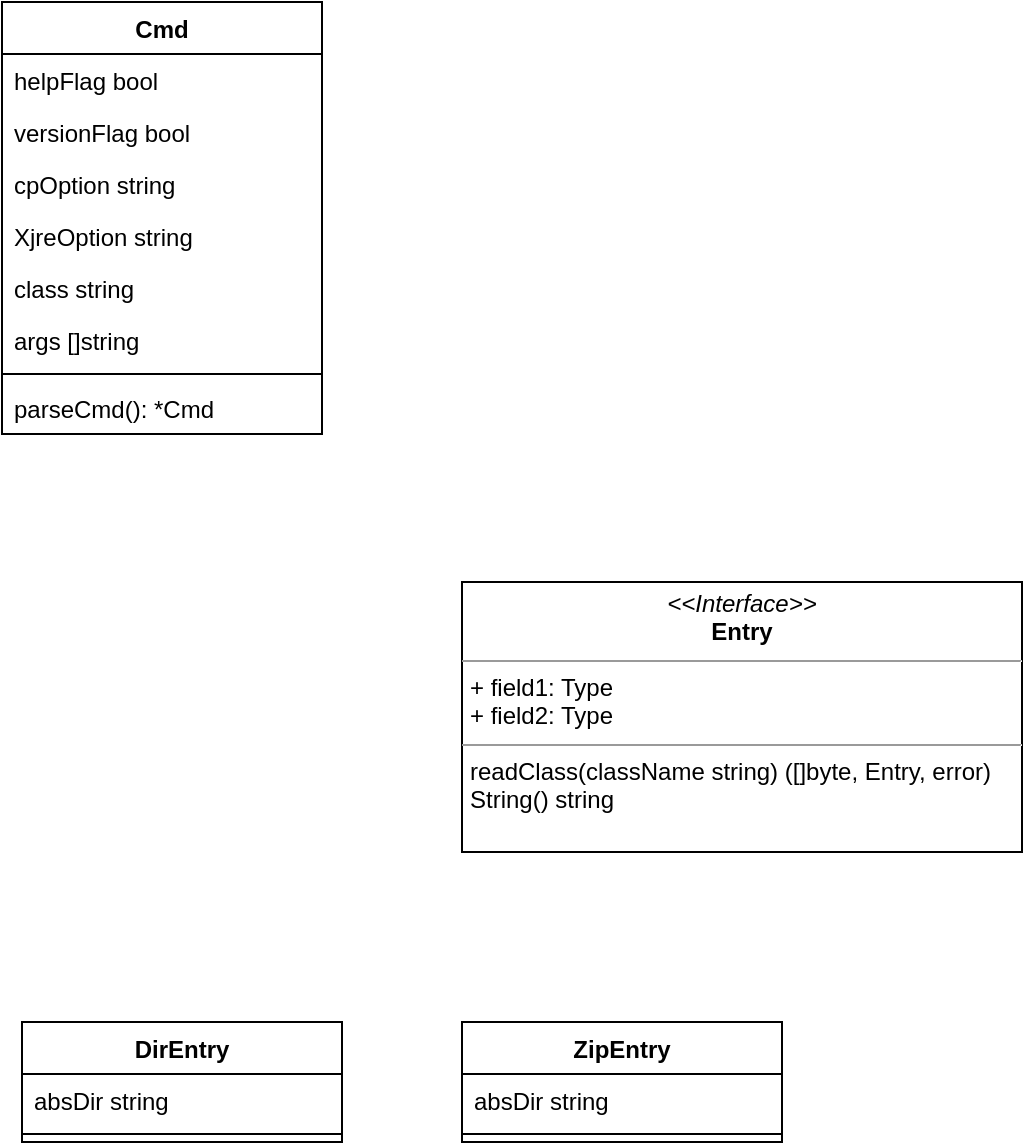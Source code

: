 <mxfile version="13.1.14" type="github"><diagram id="C5RBs43oDa-KdzZeNtuy" name="2"><mxGraphModel dx="967" dy="622" grid="1" gridSize="10" guides="1" tooltips="1" connect="1" arrows="1" fold="1" page="1" pageScale="1" pageWidth="827" pageHeight="1169" math="0" shadow="0"><root><mxCell id="WIyWlLk6GJQsqaUBKTNV-0"/><mxCell id="WIyWlLk6GJQsqaUBKTNV-1" parent="WIyWlLk6GJQsqaUBKTNV-0"/><mxCell id="6EDRN7-jurw1avGRGalo-19" value="&lt;p style=&quot;margin: 0px ; margin-top: 4px ; text-align: center&quot;&gt;&lt;i&gt;&amp;lt;&amp;lt;Interface&amp;gt;&amp;gt;&lt;/i&gt;&lt;br&gt;&lt;b&gt;Entry&lt;/b&gt;&lt;/p&gt;&lt;hr size=&quot;1&quot;&gt;&lt;p style=&quot;margin: 0px ; margin-left: 4px&quot;&gt;+ field1: Type&lt;br&gt;+ field2: Type&lt;/p&gt;&lt;hr size=&quot;1&quot;&gt;&lt;p style=&quot;margin: 0px ; margin-left: 4px&quot;&gt;readClass(className string) ([]byte, Entry, error)&lt;/p&gt;&lt;p style=&quot;margin: 0px ; margin-left: 4px&quot;&gt;String() string&lt;/p&gt;" style="verticalAlign=top;align=left;overflow=fill;fontSize=12;fontFamily=Helvetica;html=1;" vertex="1" parent="WIyWlLk6GJQsqaUBKTNV-1"><mxGeometry x="310" y="620" width="280" height="135" as="geometry"/></mxCell><mxCell id="6EDRN7-jurw1avGRGalo-10" value="Cmd" style="swimlane;fontStyle=1;align=center;verticalAlign=top;childLayout=stackLayout;horizontal=1;startSize=26;horizontalStack=0;resizeParent=1;resizeParentMax=0;resizeLast=0;collapsible=1;marginBottom=0;" vertex="1" parent="WIyWlLk6GJQsqaUBKTNV-1"><mxGeometry x="80" y="330" width="160" height="216" as="geometry"/></mxCell><mxCell id="6EDRN7-jurw1avGRGalo-11" value="helpFlag bool" style="text;strokeColor=none;fillColor=none;align=left;verticalAlign=top;spacingLeft=4;spacingRight=4;overflow=hidden;rotatable=0;points=[[0,0.5],[1,0.5]];portConstraint=eastwest;" vertex="1" parent="6EDRN7-jurw1avGRGalo-10"><mxGeometry y="26" width="160" height="26" as="geometry"/></mxCell><mxCell id="6EDRN7-jurw1avGRGalo-15" value="versionFlag bool" style="text;strokeColor=none;fillColor=none;align=left;verticalAlign=top;spacingLeft=4;spacingRight=4;overflow=hidden;rotatable=0;points=[[0,0.5],[1,0.5]];portConstraint=eastwest;" vertex="1" parent="6EDRN7-jurw1avGRGalo-10"><mxGeometry y="52" width="160" height="26" as="geometry"/></mxCell><mxCell id="6EDRN7-jurw1avGRGalo-16" value="cpOption string" style="text;strokeColor=none;fillColor=none;align=left;verticalAlign=top;spacingLeft=4;spacingRight=4;overflow=hidden;rotatable=0;points=[[0,0.5],[1,0.5]];portConstraint=eastwest;" vertex="1" parent="6EDRN7-jurw1avGRGalo-10"><mxGeometry y="78" width="160" height="26" as="geometry"/></mxCell><mxCell id="6EDRN7-jurw1avGRGalo-14" value="XjreOption string" style="text;strokeColor=none;fillColor=none;align=left;verticalAlign=top;spacingLeft=4;spacingRight=4;overflow=hidden;rotatable=0;points=[[0,0.5],[1,0.5]];portConstraint=eastwest;" vertex="1" parent="6EDRN7-jurw1avGRGalo-10"><mxGeometry y="104" width="160" height="26" as="geometry"/></mxCell><mxCell id="6EDRN7-jurw1avGRGalo-17" value="class string" style="text;strokeColor=none;fillColor=none;align=left;verticalAlign=top;spacingLeft=4;spacingRight=4;overflow=hidden;rotatable=0;points=[[0,0.5],[1,0.5]];portConstraint=eastwest;" vertex="1" parent="6EDRN7-jurw1avGRGalo-10"><mxGeometry y="130" width="160" height="26" as="geometry"/></mxCell><mxCell id="6EDRN7-jurw1avGRGalo-18" value="args []string" style="text;strokeColor=none;fillColor=none;align=left;verticalAlign=top;spacingLeft=4;spacingRight=4;overflow=hidden;rotatable=0;points=[[0,0.5],[1,0.5]];portConstraint=eastwest;" vertex="1" parent="6EDRN7-jurw1avGRGalo-10"><mxGeometry y="156" width="160" height="26" as="geometry"/></mxCell><mxCell id="6EDRN7-jurw1avGRGalo-12" value="" style="line;strokeWidth=1;fillColor=none;align=left;verticalAlign=middle;spacingTop=-1;spacingLeft=3;spacingRight=3;rotatable=0;labelPosition=right;points=[];portConstraint=eastwest;" vertex="1" parent="6EDRN7-jurw1avGRGalo-10"><mxGeometry y="182" width="160" height="8" as="geometry"/></mxCell><mxCell id="6EDRN7-jurw1avGRGalo-13" value="parseCmd(): *Cmd" style="text;strokeColor=none;fillColor=none;align=left;verticalAlign=top;spacingLeft=4;spacingRight=4;overflow=hidden;rotatable=0;points=[[0,0.5],[1,0.5]];portConstraint=eastwest;" vertex="1" parent="6EDRN7-jurw1avGRGalo-10"><mxGeometry y="190" width="160" height="26" as="geometry"/></mxCell><mxCell id="6EDRN7-jurw1avGRGalo-21" value="DirEntry" style="swimlane;fontStyle=1;align=center;verticalAlign=top;childLayout=stackLayout;horizontal=1;startSize=26;horizontalStack=0;resizeParent=1;resizeParentMax=0;resizeLast=0;collapsible=1;marginBottom=0;" vertex="1" parent="WIyWlLk6GJQsqaUBKTNV-1"><mxGeometry x="90" y="840" width="160" height="60" as="geometry"/></mxCell><mxCell id="6EDRN7-jurw1avGRGalo-22" value="absDir string" style="text;strokeColor=none;fillColor=none;align=left;verticalAlign=top;spacingLeft=4;spacingRight=4;overflow=hidden;rotatable=0;points=[[0,0.5],[1,0.5]];portConstraint=eastwest;" vertex="1" parent="6EDRN7-jurw1avGRGalo-21"><mxGeometry y="26" width="160" height="26" as="geometry"/></mxCell><mxCell id="6EDRN7-jurw1avGRGalo-23" value="" style="line;strokeWidth=1;fillColor=none;align=left;verticalAlign=middle;spacingTop=-1;spacingLeft=3;spacingRight=3;rotatable=0;labelPosition=right;points=[];portConstraint=eastwest;" vertex="1" parent="6EDRN7-jurw1avGRGalo-21"><mxGeometry y="52" width="160" height="8" as="geometry"/></mxCell><mxCell id="6EDRN7-jurw1avGRGalo-26" value="ZipEntry" style="swimlane;fontStyle=1;align=center;verticalAlign=top;childLayout=stackLayout;horizontal=1;startSize=26;horizontalStack=0;resizeParent=1;resizeParentMax=0;resizeLast=0;collapsible=1;marginBottom=0;" vertex="1" parent="WIyWlLk6GJQsqaUBKTNV-1"><mxGeometry x="310" y="840" width="160" height="60" as="geometry"/></mxCell><mxCell id="6EDRN7-jurw1avGRGalo-27" value="absDir string" style="text;strokeColor=none;fillColor=none;align=left;verticalAlign=top;spacingLeft=4;spacingRight=4;overflow=hidden;rotatable=0;points=[[0,0.5],[1,0.5]];portConstraint=eastwest;" vertex="1" parent="6EDRN7-jurw1avGRGalo-26"><mxGeometry y="26" width="160" height="26" as="geometry"/></mxCell><mxCell id="6EDRN7-jurw1avGRGalo-28" value="" style="line;strokeWidth=1;fillColor=none;align=left;verticalAlign=middle;spacingTop=-1;spacingLeft=3;spacingRight=3;rotatable=0;labelPosition=right;points=[];portConstraint=eastwest;" vertex="1" parent="6EDRN7-jurw1avGRGalo-26"><mxGeometry y="52" width="160" height="8" as="geometry"/></mxCell></root></mxGraphModel></diagram></mxfile>